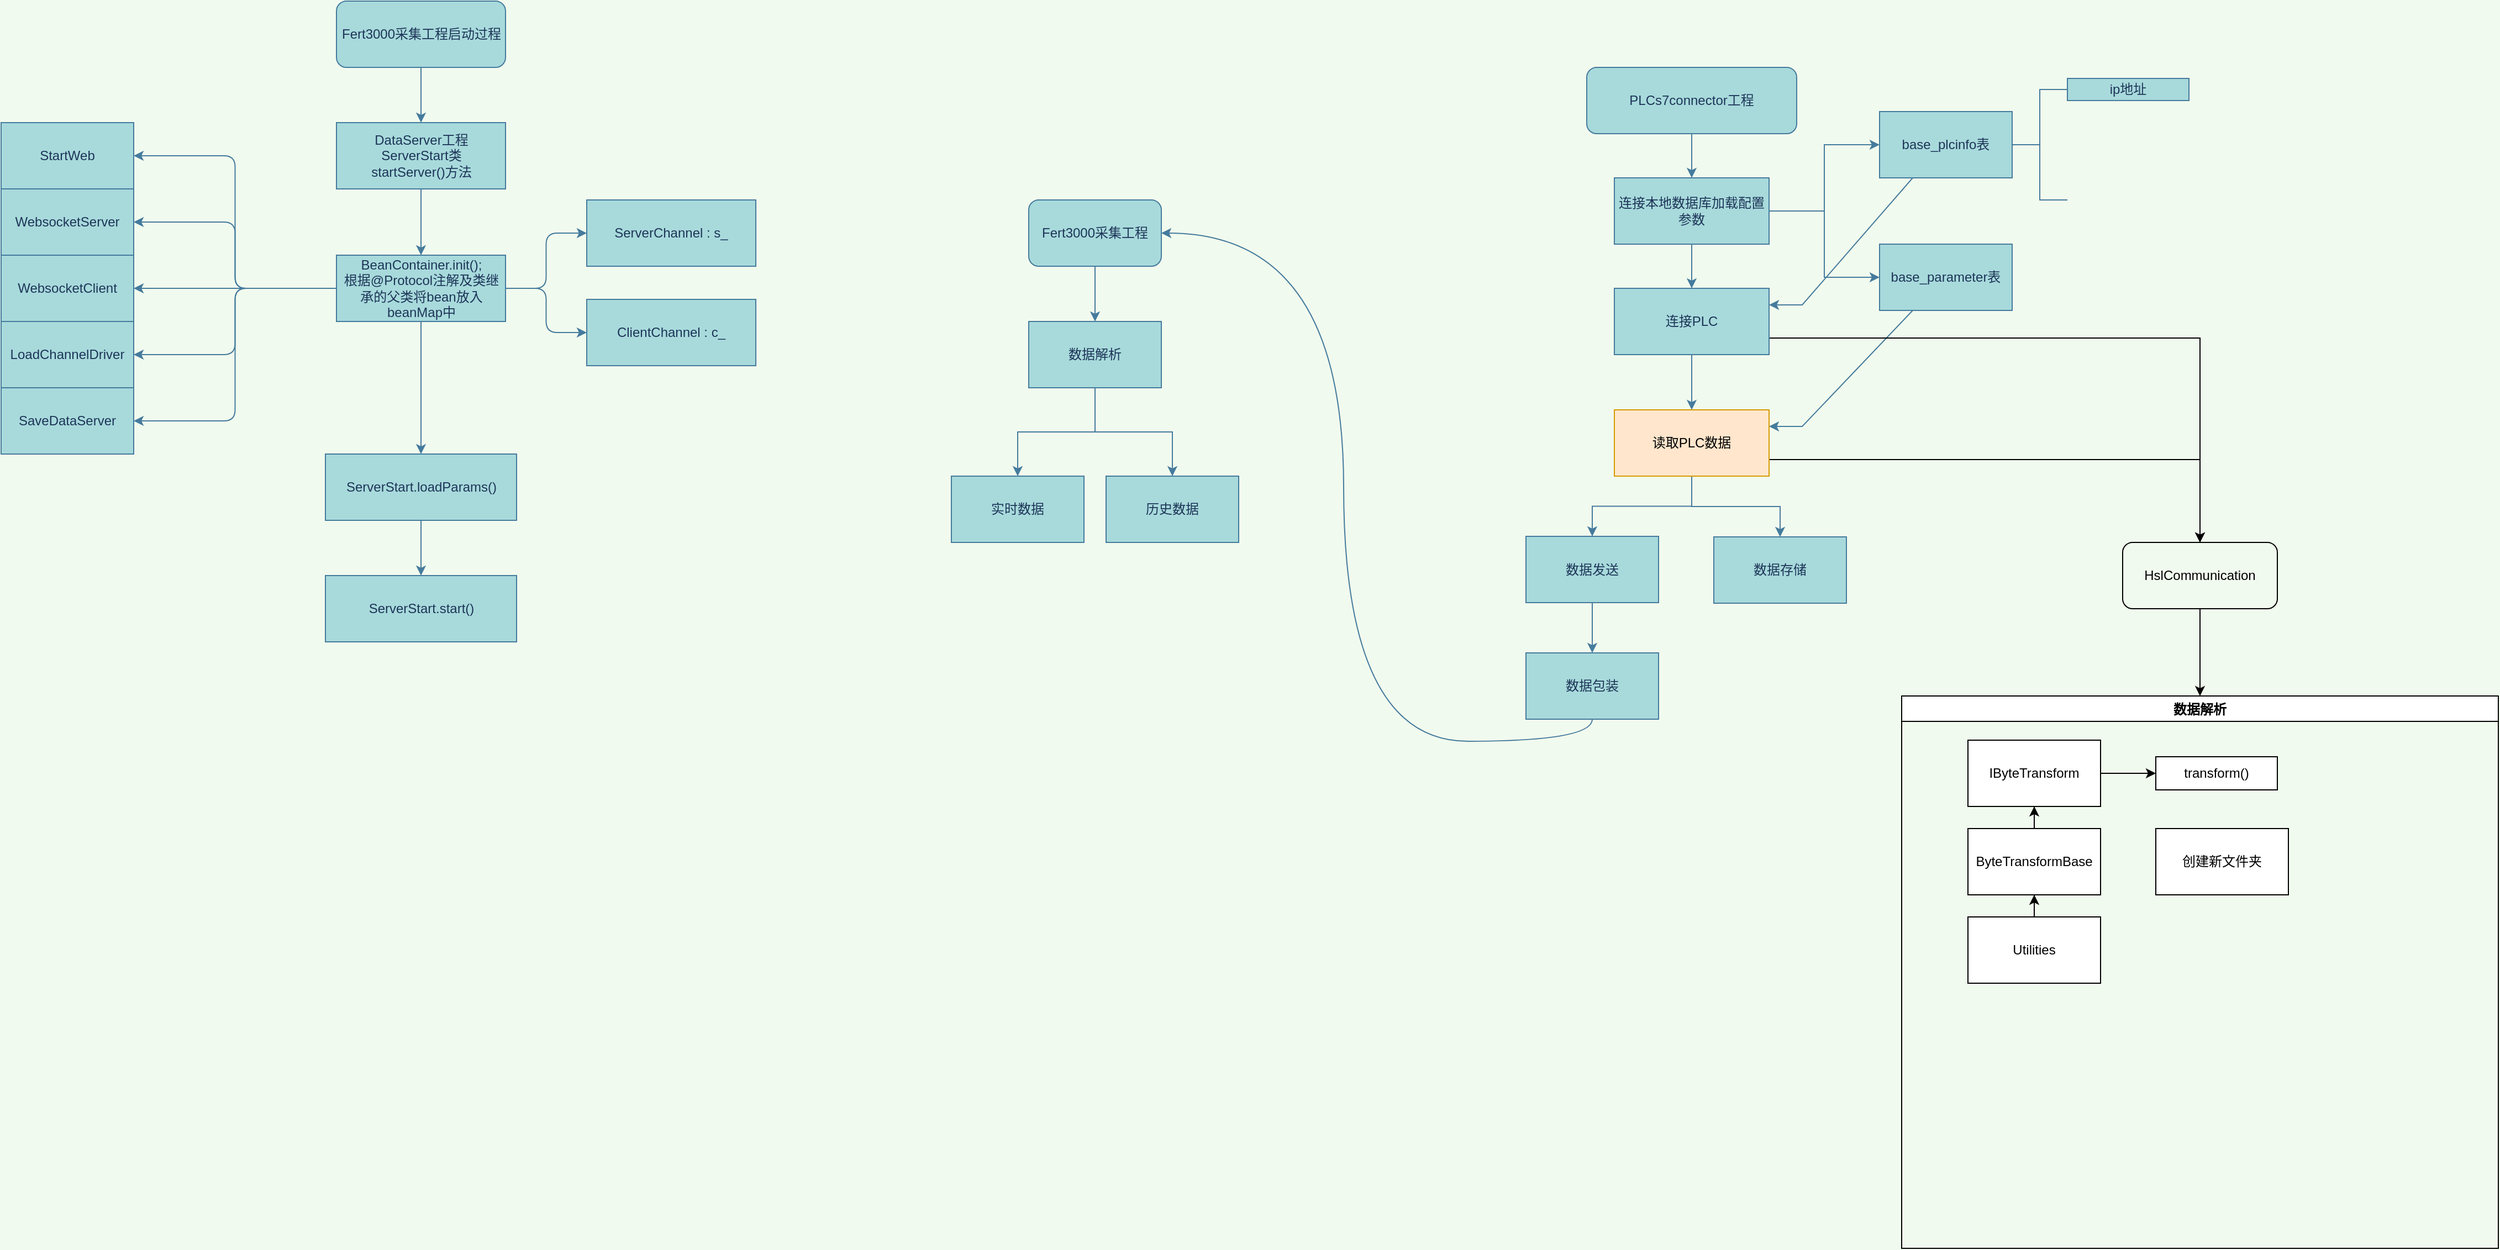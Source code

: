 <mxfile version="14.6.12" type="github">
  <diagram id="q3Z1H3btBQTQNrwf0yXD" name="Page-1">
    <mxGraphModel dx="2676" dy="441" grid="1" gridSize="10" guides="1" tooltips="1" connect="1" arrows="1" fold="1" page="1" pageScale="1" pageWidth="827" pageHeight="1169" background="#F1FAEE" math="0" shadow="0">
      <root>
        <mxCell id="0" />
        <mxCell id="1" parent="0" />
        <mxCell id="wgaBkyX_i237nLYb71gu-34" value="" style="edgeStyle=orthogonalEdgeStyle;rounded=0;orthogonalLoop=1;jettySize=auto;html=1;entryX=0.5;entryY=0;entryDx=0;entryDy=0;strokeColor=#457B9D;fontColor=#1D3557;labelBackgroundColor=#F1FAEE;" parent="1" source="Ral3mTj9MEij2qjCwWmm-1" target="wgaBkyX_i237nLYb71gu-35" edge="1">
          <mxGeometry relative="1" as="geometry">
            <mxPoint x="-10" y="390" as="targetPoint" />
          </mxGeometry>
        </mxCell>
        <mxCell id="Ral3mTj9MEij2qjCwWmm-1" value="Fert3000采集工程" style="rounded=1;whiteSpace=wrap;html=1;fillColor=#A8DADC;strokeColor=#457B9D;fontColor=#1D3557;" parent="1" vertex="1">
          <mxGeometry x="-70" y="220" width="120" height="60" as="geometry" />
        </mxCell>
        <mxCell id="Ral3mTj9MEij2qjCwWmm-3" style="edgeStyle=orthogonalEdgeStyle;rounded=0;orthogonalLoop=1;jettySize=auto;html=1;exitX=0.5;exitY=1;exitDx=0;exitDy=0;entryX=0.5;entryY=0;entryDx=0;entryDy=0;strokeColor=#457B9D;fontColor=#1D3557;labelBackgroundColor=#F1FAEE;" parent="1" source="Ral3mTj9MEij2qjCwWmm-2" target="Ral3mTj9MEij2qjCwWmm-4" edge="1">
          <mxGeometry relative="1" as="geometry">
            <mxPoint x="530" y="190" as="targetPoint" />
          </mxGeometry>
        </mxCell>
        <mxCell id="Ral3mTj9MEij2qjCwWmm-2" value="PLCs7connector工程" style="rounded=1;whiteSpace=wrap;html=1;fillColor=#A8DADC;strokeColor=#457B9D;fontColor=#1D3557;" parent="1" vertex="1">
          <mxGeometry x="435" y="100" width="190" height="60" as="geometry" />
        </mxCell>
        <mxCell id="wgaBkyX_i237nLYb71gu-2" style="edgeStyle=orthogonalEdgeStyle;rounded=0;orthogonalLoop=1;jettySize=auto;html=1;exitX=1;exitY=0.5;exitDx=0;exitDy=0;entryX=0;entryY=0.5;entryDx=0;entryDy=0;strokeColor=#457B9D;fontColor=#1D3557;labelBackgroundColor=#F1FAEE;" parent="1" source="Ral3mTj9MEij2qjCwWmm-4" target="wgaBkyX_i237nLYb71gu-1" edge="1">
          <mxGeometry relative="1" as="geometry" />
        </mxCell>
        <mxCell id="wgaBkyX_i237nLYb71gu-5" value="" style="edgeStyle=orthogonalEdgeStyle;rounded=0;orthogonalLoop=1;jettySize=auto;html=1;strokeColor=#457B9D;fontColor=#1D3557;labelBackgroundColor=#F1FAEE;" parent="1" source="Ral3mTj9MEij2qjCwWmm-4" target="wgaBkyX_i237nLYb71gu-4" edge="1">
          <mxGeometry relative="1" as="geometry" />
        </mxCell>
        <mxCell id="wgaBkyX_i237nLYb71gu-6" style="edgeStyle=orthogonalEdgeStyle;rounded=0;orthogonalLoop=1;jettySize=auto;html=1;exitX=1;exitY=0.5;exitDx=0;exitDy=0;entryX=0;entryY=0.5;entryDx=0;entryDy=0;strokeColor=#457B9D;fontColor=#1D3557;labelBackgroundColor=#F1FAEE;" parent="1" source="Ral3mTj9MEij2qjCwWmm-4" target="wgaBkyX_i237nLYb71gu-8" edge="1">
          <mxGeometry relative="1" as="geometry">
            <mxPoint x="680" y="200" as="targetPoint" />
          </mxGeometry>
        </mxCell>
        <mxCell id="Ral3mTj9MEij2qjCwWmm-4" value="连接本地数据库加载配置参数" style="rounded=0;whiteSpace=wrap;html=1;fillColor=#A8DADC;strokeColor=#457B9D;fontColor=#1D3557;" parent="1" vertex="1">
          <mxGeometry x="460" y="200" width="140" height="60" as="geometry" />
        </mxCell>
        <mxCell id="wgaBkyX_i237nLYb71gu-44" style="edgeStyle=entityRelationEdgeStyle;rounded=0;orthogonalLoop=1;jettySize=auto;html=1;exitX=0.5;exitY=1;exitDx=0;exitDy=0;entryX=1;entryY=0.25;entryDx=0;entryDy=0;strokeColor=#457B9D;fontColor=#1D3557;labelBackgroundColor=#F1FAEE;" parent="1" source="wgaBkyX_i237nLYb71gu-1" target="wgaBkyX_i237nLYb71gu-10" edge="1">
          <mxGeometry relative="1" as="geometry" />
        </mxCell>
        <mxCell id="wgaBkyX_i237nLYb71gu-1" value="&lt;p&gt;base_parameter表&lt;/p&gt;" style="rounded=0;whiteSpace=wrap;html=1;fillColor=#A8DADC;strokeColor=#457B9D;fontColor=#1D3557;" parent="1" vertex="1">
          <mxGeometry x="700" y="260" width="120" height="60" as="geometry" />
        </mxCell>
        <mxCell id="wgaBkyX_i237nLYb71gu-11" value="" style="edgeStyle=orthogonalEdgeStyle;curved=1;rounded=0;orthogonalLoop=1;jettySize=auto;html=1;strokeColor=#457B9D;fontColor=#1D3557;labelBackgroundColor=#F1FAEE;" parent="1" source="wgaBkyX_i237nLYb71gu-4" target="wgaBkyX_i237nLYb71gu-10" edge="1">
          <mxGeometry relative="1" as="geometry" />
        </mxCell>
        <mxCell id="-aoUGRB_CuIsWPi_dUsE-6" style="edgeStyle=orthogonalEdgeStyle;rounded=0;orthogonalLoop=1;jettySize=auto;html=1;exitX=1;exitY=0.75;exitDx=0;exitDy=0;entryX=0.5;entryY=0;entryDx=0;entryDy=0;" parent="1" source="wgaBkyX_i237nLYb71gu-4" target="-aoUGRB_CuIsWPi_dUsE-5" edge="1">
          <mxGeometry relative="1" as="geometry" />
        </mxCell>
        <mxCell id="wgaBkyX_i237nLYb71gu-4" value="连接PLC" style="whiteSpace=wrap;html=1;rounded=0;fillColor=#A8DADC;strokeColor=#457B9D;fontColor=#1D3557;" parent="1" vertex="1">
          <mxGeometry x="460" y="300" width="140" height="60" as="geometry" />
        </mxCell>
        <mxCell id="wgaBkyX_i237nLYb71gu-43" style="edgeStyle=entityRelationEdgeStyle;rounded=0;orthogonalLoop=1;jettySize=auto;html=1;exitX=0.5;exitY=1;exitDx=0;exitDy=0;entryX=1;entryY=0.25;entryDx=0;entryDy=0;strokeColor=#457B9D;fontColor=#1D3557;labelBackgroundColor=#F1FAEE;" parent="1" source="wgaBkyX_i237nLYb71gu-8" target="wgaBkyX_i237nLYb71gu-4" edge="1">
          <mxGeometry relative="1" as="geometry" />
        </mxCell>
        <mxCell id="wgaBkyX_i237nLYb71gu-8" value="&lt;p&gt;base_plcinfo表&lt;/p&gt;" style="rounded=0;whiteSpace=wrap;html=1;fillColor=#A8DADC;strokeColor=#457B9D;fontColor=#1D3557;" parent="1" vertex="1">
          <mxGeometry x="700" y="140" width="120" height="60" as="geometry" />
        </mxCell>
        <mxCell id="wgaBkyX_i237nLYb71gu-15" value="" style="edgeStyle=orthogonalEdgeStyle;rounded=0;orthogonalLoop=1;jettySize=auto;html=1;strokeColor=#457B9D;fontColor=#1D3557;labelBackgroundColor=#F1FAEE;" parent="1" source="wgaBkyX_i237nLYb71gu-10" target="wgaBkyX_i237nLYb71gu-14" edge="1">
          <mxGeometry relative="1" as="geometry" />
        </mxCell>
        <mxCell id="wgaBkyX_i237nLYb71gu-19" value="" style="edgeStyle=orthogonalEdgeStyle;rounded=0;orthogonalLoop=1;jettySize=auto;html=1;strokeColor=#457B9D;fontColor=#1D3557;labelBackgroundColor=#F1FAEE;" parent="1" source="wgaBkyX_i237nLYb71gu-10" target="wgaBkyX_i237nLYb71gu-18" edge="1">
          <mxGeometry relative="1" as="geometry" />
        </mxCell>
        <mxCell id="-aoUGRB_CuIsWPi_dUsE-4" style="edgeStyle=orthogonalEdgeStyle;rounded=0;orthogonalLoop=1;jettySize=auto;html=1;exitX=1;exitY=0.75;exitDx=0;exitDy=0;entryX=0.5;entryY=0;entryDx=0;entryDy=0;" parent="1" source="wgaBkyX_i237nLYb71gu-10" target="-aoUGRB_CuIsWPi_dUsE-5" edge="1">
          <mxGeometry relative="1" as="geometry">
            <mxPoint x="880" y="570" as="targetPoint" />
          </mxGeometry>
        </mxCell>
        <mxCell id="wgaBkyX_i237nLYb71gu-10" value="读取PLC数据" style="whiteSpace=wrap;html=1;rounded=0;fillColor=#ffe6cc;strokeColor=#d79b00;" parent="1" vertex="1">
          <mxGeometry x="460" y="410" width="140" height="60" as="geometry" />
        </mxCell>
        <mxCell id="wgaBkyX_i237nLYb71gu-27" value="" style="edgeStyle=orthogonalEdgeStyle;rounded=0;orthogonalLoop=1;jettySize=auto;html=1;strokeColor=#457B9D;fontColor=#1D3557;labelBackgroundColor=#F1FAEE;" parent="1" source="wgaBkyX_i237nLYb71gu-14" target="wgaBkyX_i237nLYb71gu-26" edge="1">
          <mxGeometry relative="1" as="geometry" />
        </mxCell>
        <mxCell id="wgaBkyX_i237nLYb71gu-14" value="数据发送" style="whiteSpace=wrap;html=1;rounded=0;fillColor=#A8DADC;strokeColor=#457B9D;fontColor=#1D3557;" parent="1" vertex="1">
          <mxGeometry x="380" y="524.5" width="120" height="60" as="geometry" />
        </mxCell>
        <mxCell id="wgaBkyX_i237nLYb71gu-18" value="数据存储" style="whiteSpace=wrap;html=1;rounded=0;shadow=0;fillColor=#A8DADC;strokeColor=#457B9D;fontColor=#1D3557;" parent="1" vertex="1">
          <mxGeometry x="550" y="525" width="120" height="60" as="geometry" />
        </mxCell>
        <mxCell id="wgaBkyX_i237nLYb71gu-30" style="edgeStyle=orthogonalEdgeStyle;curved=1;rounded=0;orthogonalLoop=1;jettySize=auto;html=1;exitX=0.5;exitY=1;exitDx=0;exitDy=0;entryX=1;entryY=0.5;entryDx=0;entryDy=0;strokeColor=#457B9D;fontColor=#1D3557;labelBackgroundColor=#F1FAEE;" parent="1" source="wgaBkyX_i237nLYb71gu-26" target="Ral3mTj9MEij2qjCwWmm-1" edge="1">
          <mxGeometry relative="1" as="geometry" />
        </mxCell>
        <mxCell id="wgaBkyX_i237nLYb71gu-26" value="数据包装" style="rounded=0;whiteSpace=wrap;html=1;fillColor=#A8DADC;strokeColor=#457B9D;fontColor=#1D3557;" parent="1" vertex="1">
          <mxGeometry x="380" y="630" width="120" height="60" as="geometry" />
        </mxCell>
        <mxCell id="wgaBkyX_i237nLYb71gu-38" value="" style="edgeStyle=orthogonalEdgeStyle;rounded=0;orthogonalLoop=1;jettySize=auto;html=1;strokeColor=#457B9D;fontColor=#1D3557;labelBackgroundColor=#F1FAEE;" parent="1" source="wgaBkyX_i237nLYb71gu-35" target="wgaBkyX_i237nLYb71gu-37" edge="1">
          <mxGeometry relative="1" as="geometry" />
        </mxCell>
        <mxCell id="wgaBkyX_i237nLYb71gu-40" value="" style="edgeStyle=orthogonalEdgeStyle;rounded=0;orthogonalLoop=1;jettySize=auto;html=1;strokeColor=#457B9D;fontColor=#1D3557;labelBackgroundColor=#F1FAEE;" parent="1" source="wgaBkyX_i237nLYb71gu-35" target="wgaBkyX_i237nLYb71gu-39" edge="1">
          <mxGeometry relative="1" as="geometry" />
        </mxCell>
        <mxCell id="wgaBkyX_i237nLYb71gu-35" value="数据解析" style="rounded=0;whiteSpace=wrap;html=1;shadow=0;fillColor=#A8DADC;strokeColor=#457B9D;fontColor=#1D3557;" parent="1" vertex="1">
          <mxGeometry x="-70" y="330" width="120" height="60" as="geometry" />
        </mxCell>
        <mxCell id="wgaBkyX_i237nLYb71gu-37" value="实时数据" style="whiteSpace=wrap;html=1;rounded=0;shadow=0;fillColor=#A8DADC;strokeColor=#457B9D;fontColor=#1D3557;" parent="1" vertex="1">
          <mxGeometry x="-140" y="470" width="120" height="60" as="geometry" />
        </mxCell>
        <mxCell id="wgaBkyX_i237nLYb71gu-39" value="历史数据" style="whiteSpace=wrap;html=1;rounded=0;shadow=0;fillColor=#A8DADC;strokeColor=#457B9D;fontColor=#1D3557;" parent="1" vertex="1">
          <mxGeometry y="470" width="120" height="60" as="geometry" />
        </mxCell>
        <mxCell id="EXphBwM4bVncMX0CTonM-7" style="edgeStyle=orthogonalEdgeStyle;rounded=0;orthogonalLoop=1;jettySize=auto;html=1;exitX=0;exitY=0.5;exitDx=0;exitDy=0;exitPerimeter=0;entryX=1;entryY=0.5;entryDx=0;entryDy=0;strokeColor=#457B9D;fontColor=#1D3557;labelBackgroundColor=#F1FAEE;" parent="1" source="EXphBwM4bVncMX0CTonM-1" target="wgaBkyX_i237nLYb71gu-8" edge="1">
          <mxGeometry relative="1" as="geometry" />
        </mxCell>
        <mxCell id="EXphBwM4bVncMX0CTonM-1" value="" style="strokeWidth=1;html=1;shape=mxgraph.flowchart.annotation_2;align=left;labelPosition=right;pointerEvents=1;verticalAlign=middle;fontSize=12;fillColor=#A8DADC;strokeColor=#457B9D;fontColor=#1D3557;" parent="1" vertex="1">
          <mxGeometry x="820" y="120" width="50" height="100" as="geometry" />
        </mxCell>
        <mxCell id="EXphBwM4bVncMX0CTonM-11" style="edgeStyle=orthogonalEdgeStyle;rounded=1;sketch=0;orthogonalLoop=1;jettySize=auto;html=1;exitX=0;exitY=0.5;exitDx=0;exitDy=0;entryX=1;entryY=0;entryDx=0;entryDy=0;entryPerimeter=0;fontColor=#1D3557;strokeColor=#457B9D;fillColor=#A8DADC;labelBackgroundColor=#F1FAEE;" parent="1" source="EXphBwM4bVncMX0CTonM-10" target="EXphBwM4bVncMX0CTonM-1" edge="1">
          <mxGeometry relative="1" as="geometry" />
        </mxCell>
        <mxCell id="EXphBwM4bVncMX0CTonM-10" value="&lt;p&gt;ip地址&lt;/p&gt;" style="rounded=0;whiteSpace=wrap;html=1;fillColor=#A8DADC;strokeColor=#457B9D;fontColor=#1D3557;" parent="1" vertex="1">
          <mxGeometry x="870" y="110" width="110" height="20" as="geometry" />
        </mxCell>
        <mxCell id="mD94zGOXXY75mjwzcfFq-3" style="edgeStyle=orthogonalEdgeStyle;rounded=0;orthogonalLoop=1;jettySize=auto;html=1;exitX=0.5;exitY=1;exitDx=0;exitDy=0;entryX=0.5;entryY=0;entryDx=0;entryDy=0;labelBackgroundColor=#F1FAEE;strokeColor=#457B9D;fontColor=#1D3557;" parent="1" source="mD94zGOXXY75mjwzcfFq-1" target="mD94zGOXXY75mjwzcfFq-2" edge="1">
          <mxGeometry relative="1" as="geometry" />
        </mxCell>
        <mxCell id="mD94zGOXXY75mjwzcfFq-1" value="Fert3000采集工程启动过程" style="rounded=1;whiteSpace=wrap;html=1;fillColor=#A8DADC;strokeColor=#457B9D;fontColor=#1D3557;" parent="1" vertex="1">
          <mxGeometry x="-696.5" y="40" width="153" height="60" as="geometry" />
        </mxCell>
        <mxCell id="mD94zGOXXY75mjwzcfFq-13" value="" style="edgeStyle=orthogonalEdgeStyle;curved=0;rounded=1;sketch=0;orthogonalLoop=1;jettySize=auto;html=1;fontColor=#1D3557;strokeColor=#457B9D;fillColor=#A8DADC;" parent="1" source="mD94zGOXXY75mjwzcfFq-2" target="mD94zGOXXY75mjwzcfFq-12" edge="1">
          <mxGeometry relative="1" as="geometry" />
        </mxCell>
        <mxCell id="mD94zGOXXY75mjwzcfFq-2" value="DataServer工程&lt;br&gt;ServerStart类&lt;br&gt;startServer()方法" style="rounded=0;whiteSpace=wrap;html=1;fillColor=#A8DADC;strokeColor=#457B9D;fontColor=#1D3557;" parent="1" vertex="1">
          <mxGeometry x="-696.5" y="150" width="153" height="60" as="geometry" />
        </mxCell>
        <mxCell id="mD94zGOXXY75mjwzcfFq-33" style="edgeStyle=orthogonalEdgeStyle;sketch=0;orthogonalLoop=1;jettySize=auto;html=1;exitX=0;exitY=0.5;exitDx=0;exitDy=0;entryX=1;entryY=0.5;entryDx=0;entryDy=0;fontColor=#1D3557;strokeColor=#457B9D;fillColor=#A8DADC;rounded=1;" parent="1" source="mD94zGOXXY75mjwzcfFq-12" target="mD94zGOXXY75mjwzcfFq-14" edge="1">
          <mxGeometry relative="1" as="geometry" />
        </mxCell>
        <mxCell id="mD94zGOXXY75mjwzcfFq-34" style="edgeStyle=orthogonalEdgeStyle;curved=0;rounded=1;sketch=0;orthogonalLoop=1;jettySize=auto;html=1;exitX=0;exitY=0.5;exitDx=0;exitDy=0;entryX=1;entryY=0.5;entryDx=0;entryDy=0;fontColor=#1D3557;strokeColor=#457B9D;fillColor=#A8DADC;" parent="1" source="mD94zGOXXY75mjwzcfFq-12" target="mD94zGOXXY75mjwzcfFq-15" edge="1">
          <mxGeometry relative="1" as="geometry" />
        </mxCell>
        <mxCell id="mD94zGOXXY75mjwzcfFq-35" style="edgeStyle=orthogonalEdgeStyle;curved=0;rounded=1;sketch=0;orthogonalLoop=1;jettySize=auto;html=1;exitX=0;exitY=0.5;exitDx=0;exitDy=0;entryX=1;entryY=0.5;entryDx=0;entryDy=0;fontColor=#1D3557;strokeColor=#457B9D;fillColor=#A8DADC;" parent="1" source="mD94zGOXXY75mjwzcfFq-12" target="mD94zGOXXY75mjwzcfFq-16" edge="1">
          <mxGeometry relative="1" as="geometry" />
        </mxCell>
        <mxCell id="mD94zGOXXY75mjwzcfFq-36" style="edgeStyle=orthogonalEdgeStyle;curved=0;rounded=1;sketch=0;orthogonalLoop=1;jettySize=auto;html=1;exitX=0;exitY=0.5;exitDx=0;exitDy=0;entryX=1;entryY=0.5;entryDx=0;entryDy=0;fontColor=#1D3557;strokeColor=#457B9D;fillColor=#A8DADC;" parent="1" source="mD94zGOXXY75mjwzcfFq-12" target="mD94zGOXXY75mjwzcfFq-17" edge="1">
          <mxGeometry relative="1" as="geometry" />
        </mxCell>
        <mxCell id="mD94zGOXXY75mjwzcfFq-37" style="edgeStyle=orthogonalEdgeStyle;curved=0;rounded=1;sketch=0;orthogonalLoop=1;jettySize=auto;html=1;exitX=0;exitY=0.5;exitDx=0;exitDy=0;entryX=1;entryY=0.5;entryDx=0;entryDy=0;fontColor=#1D3557;strokeColor=#457B9D;fillColor=#A8DADC;" parent="1" source="mD94zGOXXY75mjwzcfFq-12" target="mD94zGOXXY75mjwzcfFq-18" edge="1">
          <mxGeometry relative="1" as="geometry" />
        </mxCell>
        <mxCell id="mD94zGOXXY75mjwzcfFq-38" style="edgeStyle=orthogonalEdgeStyle;curved=0;rounded=1;sketch=0;orthogonalLoop=1;jettySize=auto;html=1;entryX=0.5;entryY=0;entryDx=0;entryDy=0;fontColor=#1D3557;strokeColor=#457B9D;fillColor=#A8DADC;" parent="1" source="mD94zGOXXY75mjwzcfFq-12" target="mD94zGOXXY75mjwzcfFq-19" edge="1">
          <mxGeometry relative="1" as="geometry" />
        </mxCell>
        <mxCell id="mD94zGOXXY75mjwzcfFq-41" value="" style="edgeStyle=orthogonalEdgeStyle;curved=0;rounded=1;sketch=0;orthogonalLoop=1;jettySize=auto;html=1;fontColor=#1D3557;strokeColor=#457B9D;fillColor=#A8DADC;" parent="1" source="mD94zGOXXY75mjwzcfFq-12" target="mD94zGOXXY75mjwzcfFq-40" edge="1">
          <mxGeometry relative="1" as="geometry" />
        </mxCell>
        <mxCell id="mD94zGOXXY75mjwzcfFq-43" style="edgeStyle=orthogonalEdgeStyle;curved=0;rounded=1;sketch=0;orthogonalLoop=1;jettySize=auto;html=1;exitX=1;exitY=0.5;exitDx=0;exitDy=0;entryX=0;entryY=0.5;entryDx=0;entryDy=0;fontColor=#1D3557;strokeColor=#457B9D;fillColor=#A8DADC;" parent="1" source="mD94zGOXXY75mjwzcfFq-12" target="mD94zGOXXY75mjwzcfFq-42" edge="1">
          <mxGeometry relative="1" as="geometry" />
        </mxCell>
        <mxCell id="mD94zGOXXY75mjwzcfFq-12" value="BeanContainer.init();&lt;br&gt;根据@Protocol注解及类继承的父类将bean放入beanMap中" style="rounded=0;whiteSpace=wrap;html=1;fillColor=#A8DADC;strokeColor=#457B9D;fontColor=#1D3557;" parent="1" vertex="1">
          <mxGeometry x="-696.5" y="270" width="153" height="60" as="geometry" />
        </mxCell>
        <mxCell id="mD94zGOXXY75mjwzcfFq-14" value="StartWeb" style="rounded=0;whiteSpace=wrap;html=1;labelBackgroundColor=none;sketch=0;fontColor=#1D3557;strokeColor=#457B9D;fillColor=#A8DADC;" parent="1" vertex="1">
          <mxGeometry x="-1000" y="150" width="120" height="60" as="geometry" />
        </mxCell>
        <mxCell id="mD94zGOXXY75mjwzcfFq-15" value="WebsocketServer" style="rounded=0;whiteSpace=wrap;html=1;labelBackgroundColor=none;sketch=0;fontColor=#1D3557;strokeColor=#457B9D;fillColor=#A8DADC;" parent="1" vertex="1">
          <mxGeometry x="-1000" y="210" width="120" height="60" as="geometry" />
        </mxCell>
        <mxCell id="mD94zGOXXY75mjwzcfFq-16" value="WebsocketClient" style="rounded=0;whiteSpace=wrap;html=1;labelBackgroundColor=none;sketch=0;fontColor=#1D3557;strokeColor=#457B9D;fillColor=#A8DADC;" parent="1" vertex="1">
          <mxGeometry x="-1000" y="270" width="120" height="60" as="geometry" />
        </mxCell>
        <mxCell id="mD94zGOXXY75mjwzcfFq-17" value="LoadChannelDriver" style="rounded=0;whiteSpace=wrap;html=1;labelBackgroundColor=none;sketch=0;fontColor=#1D3557;strokeColor=#457B9D;fillColor=#A8DADC;" parent="1" vertex="1">
          <mxGeometry x="-1000" y="330" width="120" height="60" as="geometry" />
        </mxCell>
        <mxCell id="mD94zGOXXY75mjwzcfFq-18" value="SaveDataServer" style="rounded=0;whiteSpace=wrap;html=1;labelBackgroundColor=none;sketch=0;fontColor=#1D3557;strokeColor=#457B9D;fillColor=#A8DADC;" parent="1" vertex="1">
          <mxGeometry x="-1000" y="390" width="120" height="60" as="geometry" />
        </mxCell>
        <mxCell id="mD94zGOXXY75mjwzcfFq-39" style="edgeStyle=orthogonalEdgeStyle;curved=0;rounded=1;sketch=0;orthogonalLoop=1;jettySize=auto;html=1;exitX=0.5;exitY=1;exitDx=0;exitDy=0;entryX=0.5;entryY=0;entryDx=0;entryDy=0;fontColor=#1D3557;strokeColor=#457B9D;fillColor=#A8DADC;" parent="1" source="mD94zGOXXY75mjwzcfFq-19" target="mD94zGOXXY75mjwzcfFq-20" edge="1">
          <mxGeometry relative="1" as="geometry" />
        </mxCell>
        <mxCell id="mD94zGOXXY75mjwzcfFq-19" value="ServerStart.loadParams()" style="rounded=0;whiteSpace=wrap;html=1;labelBackgroundColor=none;sketch=0;fontColor=#1D3557;strokeColor=#457B9D;fillColor=#A8DADC;" parent="1" vertex="1">
          <mxGeometry x="-706.5" y="450" width="173" height="60" as="geometry" />
        </mxCell>
        <mxCell id="mD94zGOXXY75mjwzcfFq-20" value="ServerStart.start()" style="rounded=0;whiteSpace=wrap;html=1;labelBackgroundColor=none;sketch=0;fontColor=#1D3557;strokeColor=#457B9D;fillColor=#A8DADC;" parent="1" vertex="1">
          <mxGeometry x="-706.5" y="560" width="173" height="60" as="geometry" />
        </mxCell>
        <mxCell id="mD94zGOXXY75mjwzcfFq-40" value="ServerChannel : s_" style="rounded=0;whiteSpace=wrap;html=1;fillColor=#A8DADC;strokeColor=#457B9D;fontColor=#1D3557;" parent="1" vertex="1">
          <mxGeometry x="-470" y="220" width="153" height="60" as="geometry" />
        </mxCell>
        <mxCell id="mD94zGOXXY75mjwzcfFq-42" value="ClientChannel : c_" style="rounded=0;whiteSpace=wrap;html=1;fillColor=#A8DADC;strokeColor=#457B9D;fontColor=#1D3557;" parent="1" vertex="1">
          <mxGeometry x="-470" y="310" width="153" height="60" as="geometry" />
        </mxCell>
        <mxCell id="y_2R0KRIv1sbbhgSnNdf-2" value="" style="edgeStyle=orthogonalEdgeStyle;rounded=0;orthogonalLoop=1;jettySize=auto;html=1;entryX=0.5;entryY=0;entryDx=0;entryDy=0;" parent="1" source="-aoUGRB_CuIsWPi_dUsE-5" target="y_2R0KRIv1sbbhgSnNdf-3" edge="1">
          <mxGeometry relative="1" as="geometry">
            <mxPoint x="990" y="670" as="targetPoint" />
          </mxGeometry>
        </mxCell>
        <mxCell id="-aoUGRB_CuIsWPi_dUsE-5" value="HslCommunication" style="rounded=1;whiteSpace=wrap;html=1;fillColor=none;" parent="1" vertex="1">
          <mxGeometry x="920" y="530" width="140" height="60" as="geometry" />
        </mxCell>
        <mxCell id="y_2R0KRIv1sbbhgSnNdf-3" value="数据解析" style="swimlane;" parent="1" vertex="1">
          <mxGeometry x="720" y="669" width="540" height="500" as="geometry">
            <mxRectangle x="720" y="650" width="80" height="23" as="alternateBounds" />
          </mxGeometry>
        </mxCell>
        <mxCell id="y_2R0KRIv1sbbhgSnNdf-4" value="IByteTransform" style="whiteSpace=wrap;html=1;" parent="y_2R0KRIv1sbbhgSnNdf-3" vertex="1">
          <mxGeometry x="60" y="40" width="120" height="60" as="geometry" />
        </mxCell>
        <mxCell id="y_2R0KRIv1sbbhgSnNdf-14" style="edgeStyle=orthogonalEdgeStyle;rounded=0;orthogonalLoop=1;jettySize=auto;html=1;entryX=0.5;entryY=1;entryDx=0;entryDy=0;" parent="y_2R0KRIv1sbbhgSnNdf-3" source="y_2R0KRIv1sbbhgSnNdf-6" target="y_2R0KRIv1sbbhgSnNdf-4" edge="1">
          <mxGeometry relative="1" as="geometry" />
        </mxCell>
        <mxCell id="y_2R0KRIv1sbbhgSnNdf-6" value="ByteTransformBase" style="whiteSpace=wrap;html=1;" parent="y_2R0KRIv1sbbhgSnNdf-3" vertex="1">
          <mxGeometry x="60" y="120" width="120" height="60" as="geometry" />
        </mxCell>
        <mxCell id="y_2R0KRIv1sbbhgSnNdf-13" style="edgeStyle=orthogonalEdgeStyle;rounded=0;orthogonalLoop=1;jettySize=auto;html=1;entryX=0.5;entryY=1;entryDx=0;entryDy=0;" parent="y_2R0KRIv1sbbhgSnNdf-3" source="y_2R0KRIv1sbbhgSnNdf-10" target="y_2R0KRIv1sbbhgSnNdf-6" edge="1">
          <mxGeometry relative="1" as="geometry" />
        </mxCell>
        <mxCell id="y_2R0KRIv1sbbhgSnNdf-10" value="Utilities" style="whiteSpace=wrap;html=1;" parent="y_2R0KRIv1sbbhgSnNdf-3" vertex="1">
          <mxGeometry x="60" y="200" width="120" height="60" as="geometry" />
        </mxCell>
        <mxCell id="y_2R0KRIv1sbbhgSnNdf-12" value="transform()" style="rounded=0;whiteSpace=wrap;html=1;" parent="y_2R0KRIv1sbbhgSnNdf-3" vertex="1">
          <mxGeometry x="230" y="55" width="110" height="30" as="geometry" />
        </mxCell>
        <mxCell id="y_2R0KRIv1sbbhgSnNdf-11" style="edgeStyle=orthogonalEdgeStyle;rounded=0;orthogonalLoop=1;jettySize=auto;html=1;entryX=0;entryY=0.5;entryDx=0;entryDy=0;" parent="y_2R0KRIv1sbbhgSnNdf-3" source="y_2R0KRIv1sbbhgSnNdf-4" target="y_2R0KRIv1sbbhgSnNdf-12" edge="1">
          <mxGeometry relative="1" as="geometry">
            <mxPoint x="240" y="70" as="targetPoint" />
            <Array as="points" />
          </mxGeometry>
        </mxCell>
        <mxCell id="B07JP_nlf9BlqsH8_0sl-1" value="创建新文件夹" style="rounded=0;whiteSpace=wrap;html=1;" vertex="1" parent="y_2R0KRIv1sbbhgSnNdf-3">
          <mxGeometry x="230" y="120" width="120" height="60" as="geometry" />
        </mxCell>
      </root>
    </mxGraphModel>
  </diagram>
</mxfile>
